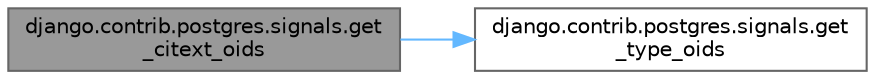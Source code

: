 digraph "django.contrib.postgres.signals.get_citext_oids"
{
 // LATEX_PDF_SIZE
  bgcolor="transparent";
  edge [fontname=Helvetica,fontsize=10,labelfontname=Helvetica,labelfontsize=10];
  node [fontname=Helvetica,fontsize=10,shape=box,height=0.2,width=0.4];
  rankdir="LR";
  Node1 [id="Node000001",label="django.contrib.postgres.signals.get\l_citext_oids",height=0.2,width=0.4,color="gray40", fillcolor="grey60", style="filled", fontcolor="black",tooltip=" "];
  Node1 -> Node2 [id="edge1_Node000001_Node000002",color="steelblue1",style="solid",tooltip=" "];
  Node2 [id="Node000002",label="django.contrib.postgres.signals.get\l_type_oids",height=0.2,width=0.4,color="grey40", fillcolor="white", style="filled",URL="$namespacedjango_1_1contrib_1_1postgres_1_1signals.html#a57dbee21f16790a65551abe413650a37",tooltip=" "];
}
